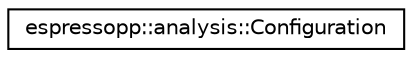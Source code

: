 digraph G
{
  edge [fontname="Helvetica",fontsize="10",labelfontname="Helvetica",labelfontsize="10"];
  node [fontname="Helvetica",fontsize="10",shape=record];
  rankdir="LR";
  Node1 [label="espressopp::analysis::Configuration",height=0.2,width=0.4,color="black", fillcolor="white", style="filled",URL="$classespressopp_1_1analysis_1_1Configuration.html",tooltip="Iterator class for configuration to be used in Python class ConfigurationIterator { public: Configura..."];
}
